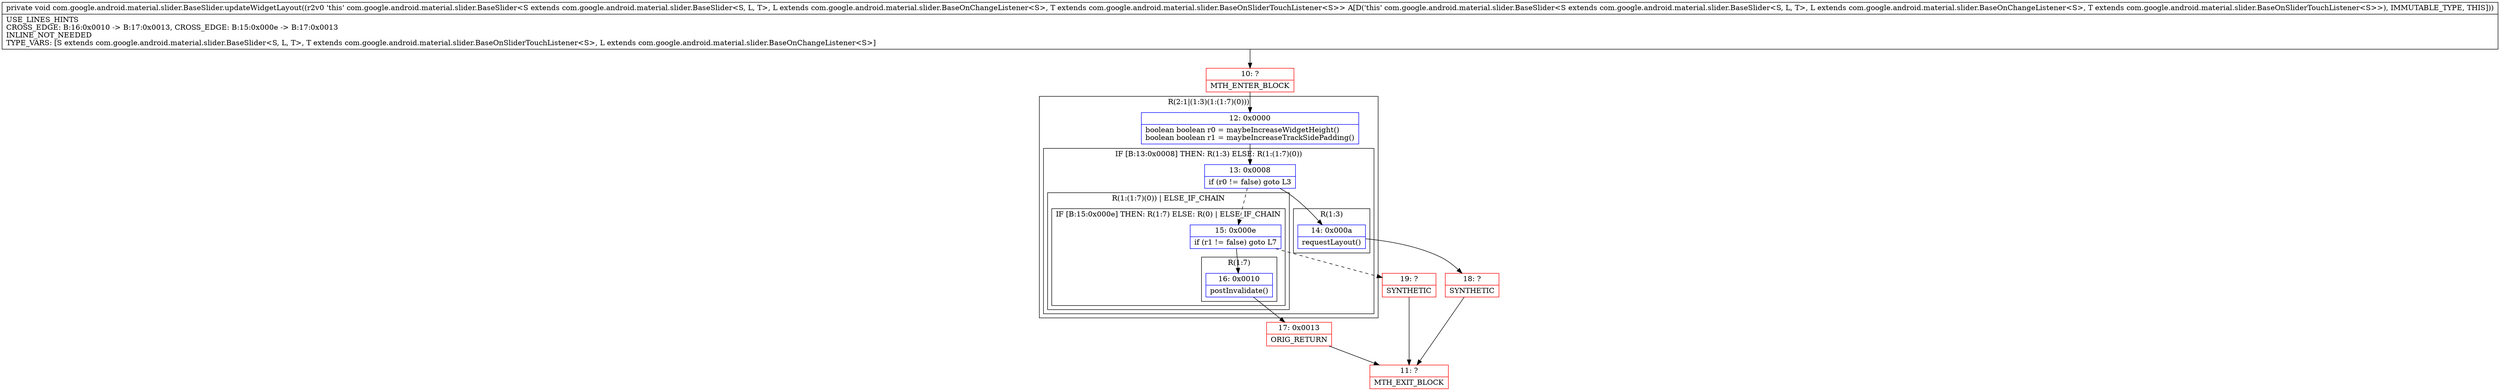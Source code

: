 digraph "CFG forcom.google.android.material.slider.BaseSlider.updateWidgetLayout()V" {
subgraph cluster_Region_247785859 {
label = "R(2:1|(1:3)(1:(1:7)(0)))";
node [shape=record,color=blue];
Node_12 [shape=record,label="{12\:\ 0x0000|boolean boolean r0 = maybeIncreaseWidgetHeight()\lboolean boolean r1 = maybeIncreaseTrackSidePadding()\l}"];
subgraph cluster_IfRegion_1816893530 {
label = "IF [B:13:0x0008] THEN: R(1:3) ELSE: R(1:(1:7)(0))";
node [shape=record,color=blue];
Node_13 [shape=record,label="{13\:\ 0x0008|if (r0 != false) goto L3\l}"];
subgraph cluster_Region_115279205 {
label = "R(1:3)";
node [shape=record,color=blue];
Node_14 [shape=record,label="{14\:\ 0x000a|requestLayout()\l}"];
}
subgraph cluster_Region_1209061846 {
label = "R(1:(1:7)(0)) | ELSE_IF_CHAIN\l";
node [shape=record,color=blue];
subgraph cluster_IfRegion_1517877582 {
label = "IF [B:15:0x000e] THEN: R(1:7) ELSE: R(0) | ELSE_IF_CHAIN\l";
node [shape=record,color=blue];
Node_15 [shape=record,label="{15\:\ 0x000e|if (r1 != false) goto L7\l}"];
subgraph cluster_Region_273885086 {
label = "R(1:7)";
node [shape=record,color=blue];
Node_16 [shape=record,label="{16\:\ 0x0010|postInvalidate()\l}"];
}
subgraph cluster_Region_1694804385 {
label = "R(0)";
node [shape=record,color=blue];
}
}
}
}
}
Node_10 [shape=record,color=red,label="{10\:\ ?|MTH_ENTER_BLOCK\l}"];
Node_18 [shape=record,color=red,label="{18\:\ ?|SYNTHETIC\l}"];
Node_11 [shape=record,color=red,label="{11\:\ ?|MTH_EXIT_BLOCK\l}"];
Node_17 [shape=record,color=red,label="{17\:\ 0x0013|ORIG_RETURN\l}"];
Node_19 [shape=record,color=red,label="{19\:\ ?|SYNTHETIC\l}"];
MethodNode[shape=record,label="{private void com.google.android.material.slider.BaseSlider.updateWidgetLayout((r2v0 'this' com.google.android.material.slider.BaseSlider\<S extends com.google.android.material.slider.BaseSlider\<S, L, T\>, L extends com.google.android.material.slider.BaseOnChangeListener\<S\>, T extends com.google.android.material.slider.BaseOnSliderTouchListener\<S\>\> A[D('this' com.google.android.material.slider.BaseSlider\<S extends com.google.android.material.slider.BaseSlider\<S, L, T\>, L extends com.google.android.material.slider.BaseOnChangeListener\<S\>, T extends com.google.android.material.slider.BaseOnSliderTouchListener\<S\>\>), IMMUTABLE_TYPE, THIS]))  | USE_LINES_HINTS\lCROSS_EDGE: B:16:0x0010 \-\> B:17:0x0013, CROSS_EDGE: B:15:0x000e \-\> B:17:0x0013\lINLINE_NOT_NEEDED\lTYPE_VARS: [S extends com.google.android.material.slider.BaseSlider\<S, L, T\>, T extends com.google.android.material.slider.BaseOnSliderTouchListener\<S\>, L extends com.google.android.material.slider.BaseOnChangeListener\<S\>]\l}"];
MethodNode -> Node_10;Node_12 -> Node_13;
Node_13 -> Node_14;
Node_13 -> Node_15[style=dashed];
Node_14 -> Node_18;
Node_15 -> Node_16;
Node_15 -> Node_19[style=dashed];
Node_16 -> Node_17;
Node_10 -> Node_12;
Node_18 -> Node_11;
Node_17 -> Node_11;
Node_19 -> Node_11;
}

